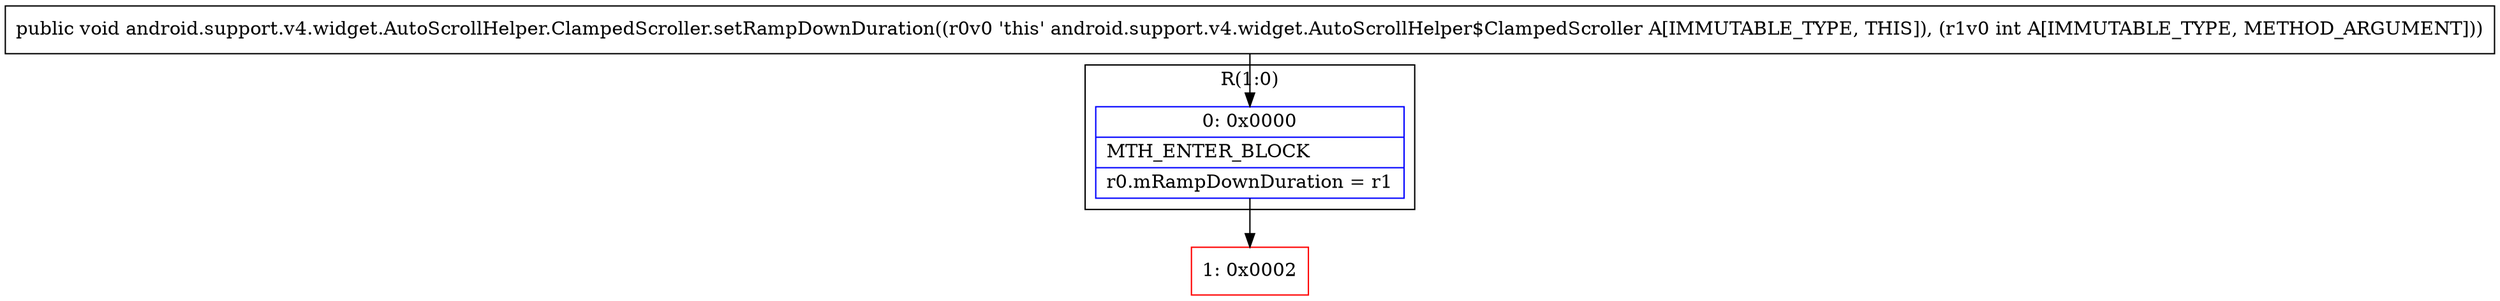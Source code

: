 digraph "CFG forandroid.support.v4.widget.AutoScrollHelper.ClampedScroller.setRampDownDuration(I)V" {
subgraph cluster_Region_973609755 {
label = "R(1:0)";
node [shape=record,color=blue];
Node_0 [shape=record,label="{0\:\ 0x0000|MTH_ENTER_BLOCK\l|r0.mRampDownDuration = r1\l}"];
}
Node_1 [shape=record,color=red,label="{1\:\ 0x0002}"];
MethodNode[shape=record,label="{public void android.support.v4.widget.AutoScrollHelper.ClampedScroller.setRampDownDuration((r0v0 'this' android.support.v4.widget.AutoScrollHelper$ClampedScroller A[IMMUTABLE_TYPE, THIS]), (r1v0 int A[IMMUTABLE_TYPE, METHOD_ARGUMENT])) }"];
MethodNode -> Node_0;
Node_0 -> Node_1;
}

